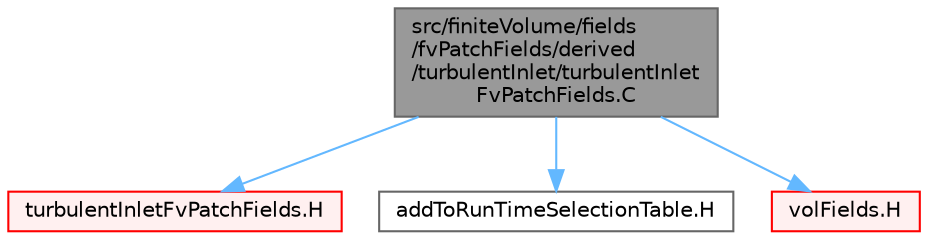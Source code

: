 digraph "src/finiteVolume/fields/fvPatchFields/derived/turbulentInlet/turbulentInletFvPatchFields.C"
{
 // LATEX_PDF_SIZE
  bgcolor="transparent";
  edge [fontname=Helvetica,fontsize=10,labelfontname=Helvetica,labelfontsize=10];
  node [fontname=Helvetica,fontsize=10,shape=box,height=0.2,width=0.4];
  Node1 [id="Node000001",label="src/finiteVolume/fields\l/fvPatchFields/derived\l/turbulentInlet/turbulentInlet\lFvPatchFields.C",height=0.2,width=0.4,color="gray40", fillcolor="grey60", style="filled", fontcolor="black",tooltip=" "];
  Node1 -> Node2 [id="edge1_Node000001_Node000002",color="steelblue1",style="solid",tooltip=" "];
  Node2 [id="Node000002",label="turbulentInletFvPatchFields.H",height=0.2,width=0.4,color="red", fillcolor="#FFF0F0", style="filled",URL="$turbulentInletFvPatchFields_8H.html",tooltip=" "];
  Node1 -> Node273 [id="edge2_Node000001_Node000273",color="steelblue1",style="solid",tooltip=" "];
  Node273 [id="Node000273",label="addToRunTimeSelectionTable.H",height=0.2,width=0.4,color="grey40", fillcolor="white", style="filled",URL="$addToRunTimeSelectionTable_8H.html",tooltip="Macros for easy insertion into run-time selection tables."];
  Node1 -> Node274 [id="edge3_Node000001_Node000274",color="steelblue1",style="solid",tooltip=" "];
  Node274 [id="Node000274",label="volFields.H",height=0.2,width=0.4,color="red", fillcolor="#FFF0F0", style="filled",URL="$volFields_8H.html",tooltip=" "];
}
